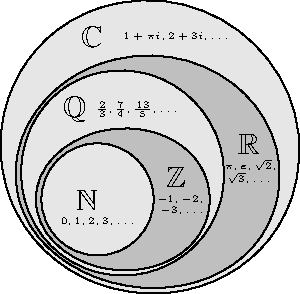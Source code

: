	usepackage("amsfonts");
	
	size(150);  
    import graph;
    
    fill((0,-15)..(34.5,0)..(0,34)..(-15.5,0)..cycle, lightgrey);
    fill((0,-14)..(32,0)..(0,24)..(-14,0)..cycle, mediumgrey);
    fill((0,-13)..(22,0)..(0,22.5)..(-13,0)..cycle, lightgrey);
    fill((0,12)..(-11,0)..(0,-12)..(20,0)..cycle, mediumgrey);
    fill(circle((0,0),10), lightgrey);
    
    
    draw(circle((0,0),10));
    draw((0,12)..(-11,0)..(0,-12)..(20,0)..cycle);
    draw((0,-13)..(22,0)..(0,22.5)..(-13,0)..cycle);
    draw((0,-14)..(32,0)..(0,24)..(-14,0)..cycle);
    draw((0,-15)..(34.5,0)..(0,34)..(-15.5,0)..cycle);
    
    defaultpen(fontsize(15pt));
    
    label("$\mathbb{N}$",(-2,0));
    label("$\mathbb{Z}$",(14,4));
    label("$\mathbb{Q}$",(-4,16));
    label("$\mathbb{R}$",(27,10));
    label("$\mathbb{C}$",(-1,29));
    
    
    label("$0,1,2,3,\ldots$",(0,-4),fontsize(5pt));
    label("$-1,-2,$",(14.7,0),fontsize(5pt));
    	label("$-3,\ldots$",(15,-2),fontsize(5pt));
    label("$\frac{2}{3},\frac{7}{4},\frac{13}{5},\ldots$",(7,16),fontsize(5pt));
    label("$\pi,e,\sqrt{2},$",(27.3,6),fontsize(5pt));
    	label("$\sqrt{3},\ldots$",(27,3.7),fontsize(5pt));
    label("$1+\pi i, 2+3 i,\ldots$",(14,29),fontsize(5pt));